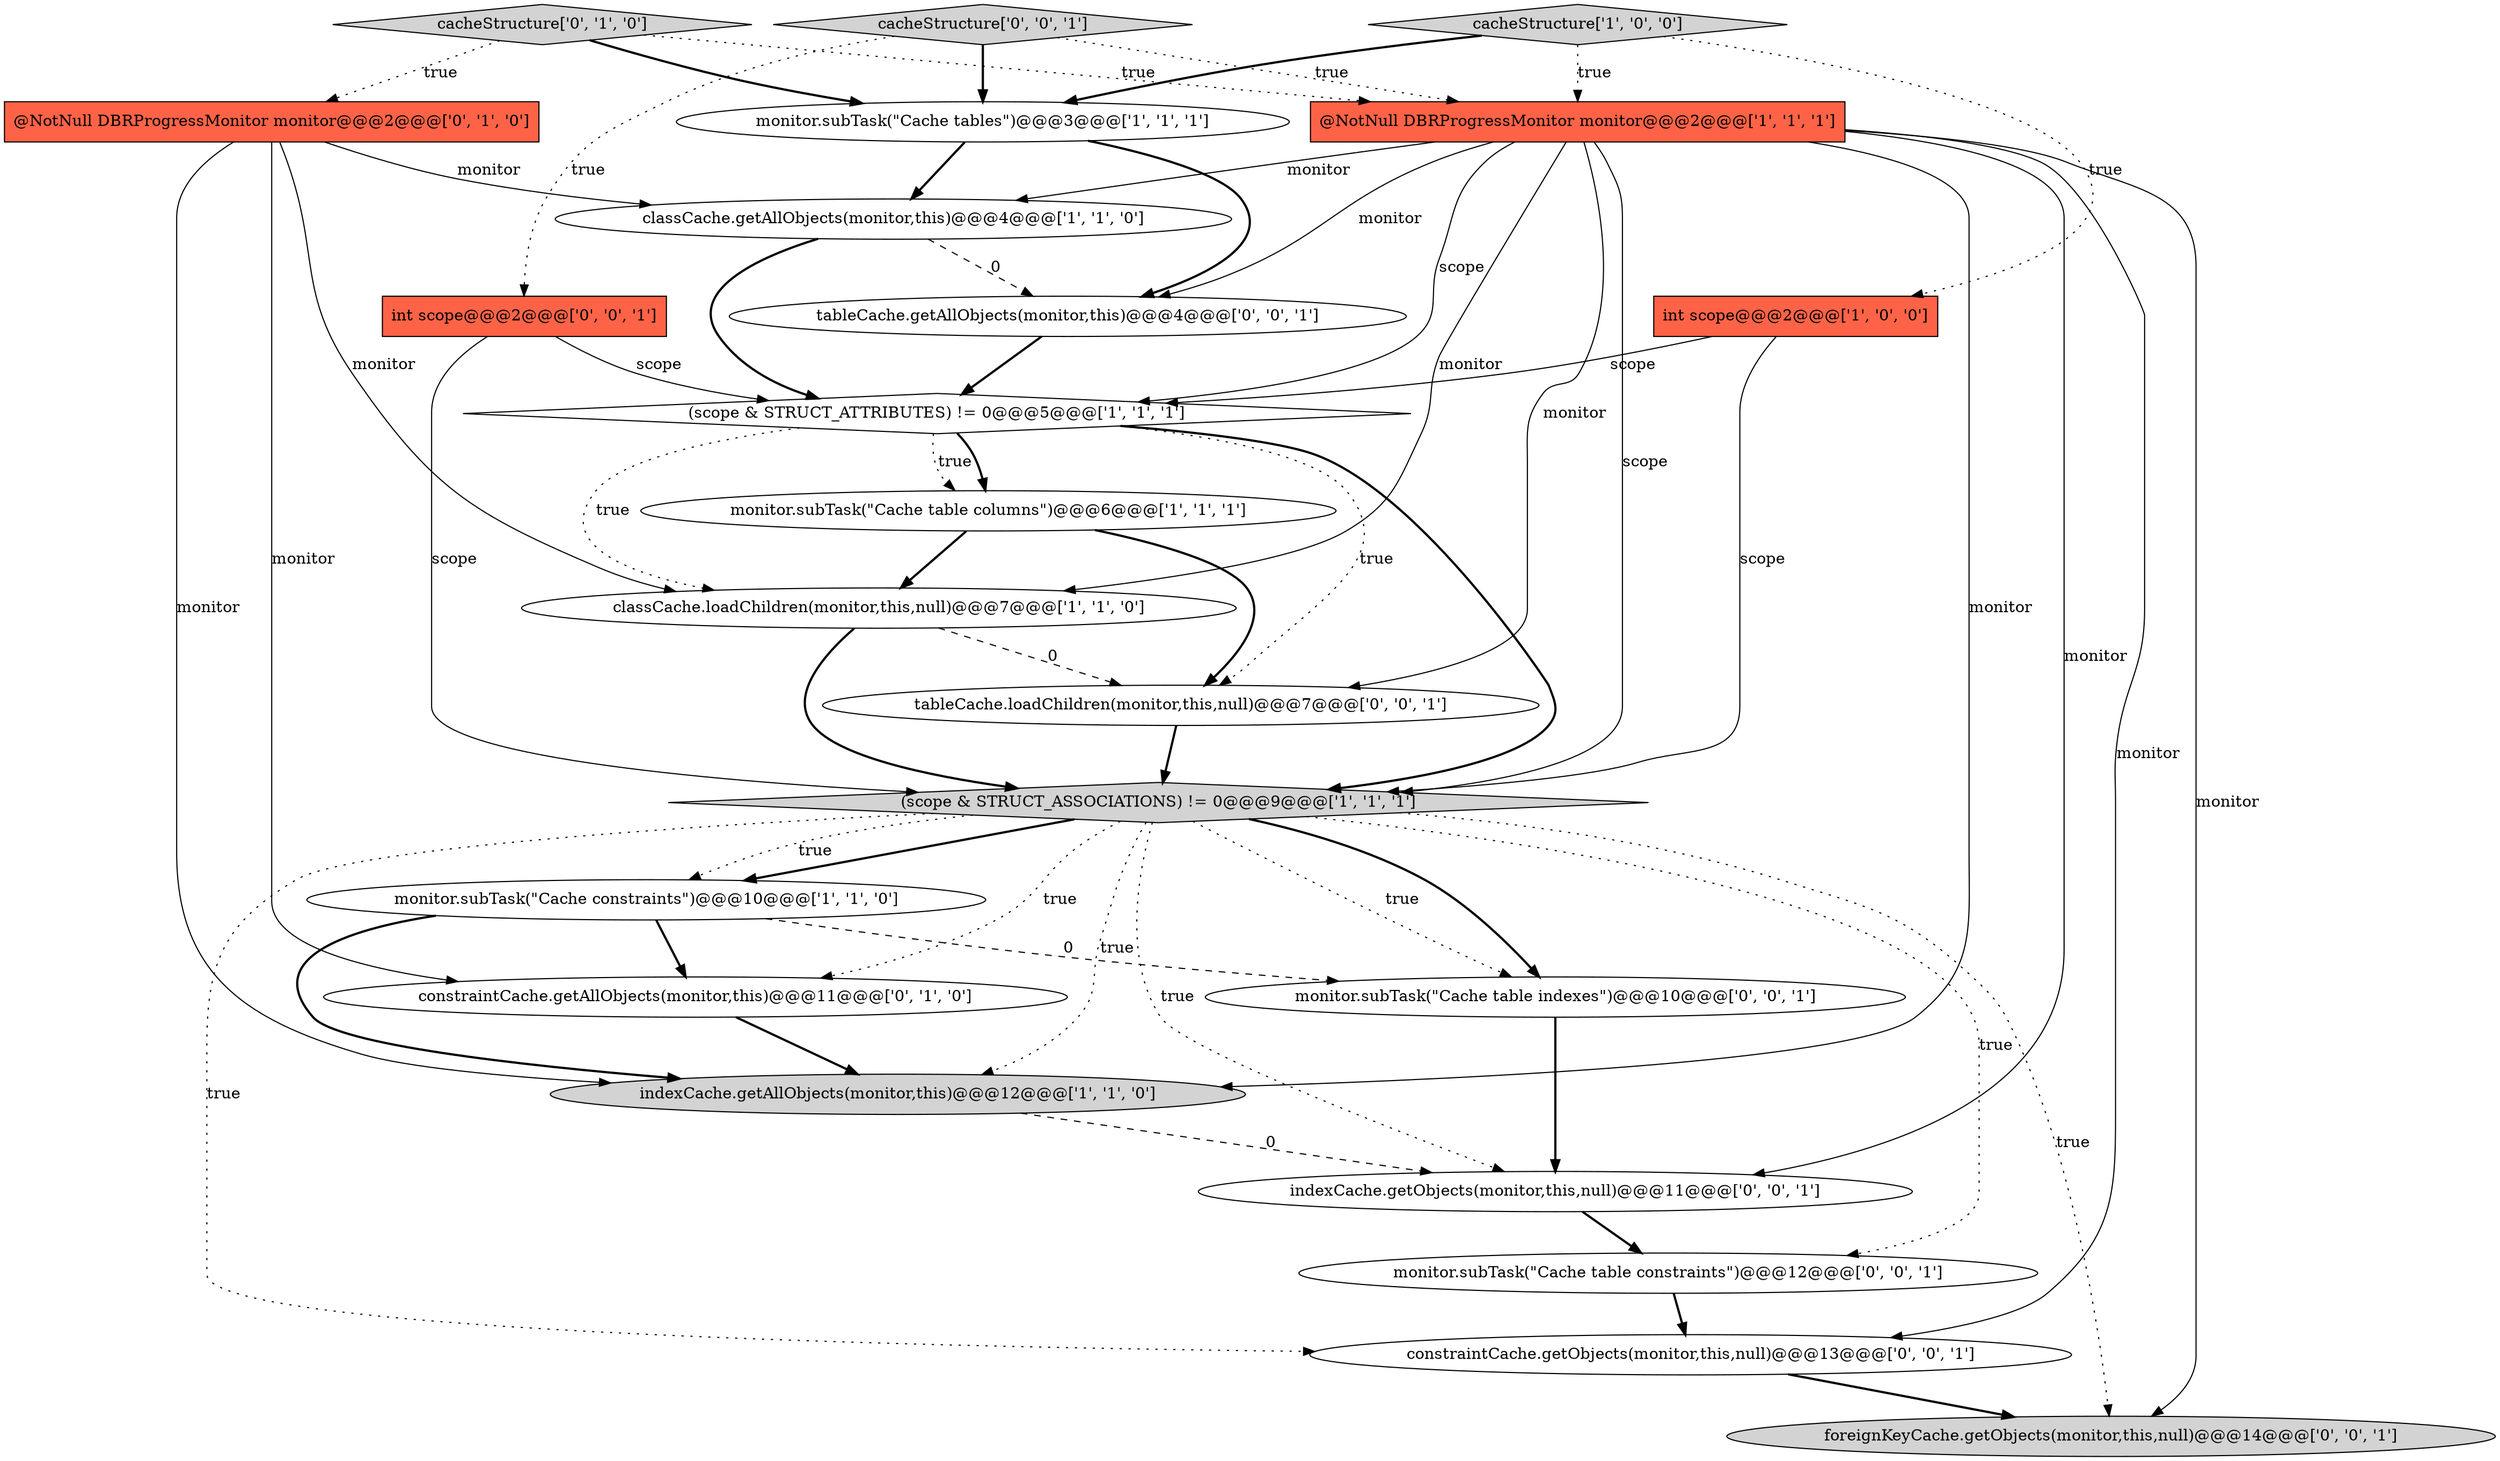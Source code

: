 digraph {
12 [style = filled, label = "constraintCache.getAllObjects(monitor,this)@@@11@@@['0', '1', '0']", fillcolor = white, shape = ellipse image = "AAA1AAABBB2BBB"];
13 [style = filled, label = "cacheStructure['0', '1', '0']", fillcolor = lightgray, shape = diamond image = "AAA0AAABBB2BBB"];
17 [style = filled, label = "monitor.subTask(\"Cache table constraints\")@@@12@@@['0', '0', '1']", fillcolor = white, shape = ellipse image = "AAA0AAABBB3BBB"];
15 [style = filled, label = "tableCache.getAllObjects(monitor,this)@@@4@@@['0', '0', '1']", fillcolor = white, shape = ellipse image = "AAA0AAABBB3BBB"];
7 [style = filled, label = "classCache.getAllObjects(monitor,this)@@@4@@@['1', '1', '0']", fillcolor = white, shape = ellipse image = "AAA0AAABBB1BBB"];
1 [style = filled, label = "(scope & STRUCT_ATTRIBUTES) != 0@@@5@@@['1', '1', '1']", fillcolor = white, shape = diamond image = "AAA0AAABBB1BBB"];
8 [style = filled, label = "cacheStructure['1', '0', '0']", fillcolor = lightgray, shape = diamond image = "AAA0AAABBB1BBB"];
21 [style = filled, label = "indexCache.getObjects(monitor,this,null)@@@11@@@['0', '0', '1']", fillcolor = white, shape = ellipse image = "AAA0AAABBB3BBB"];
22 [style = filled, label = "foreignKeyCache.getObjects(monitor,this,null)@@@14@@@['0', '0', '1']", fillcolor = lightgray, shape = ellipse image = "AAA0AAABBB3BBB"];
20 [style = filled, label = "constraintCache.getObjects(monitor,this,null)@@@13@@@['0', '0', '1']", fillcolor = white, shape = ellipse image = "AAA0AAABBB3BBB"];
3 [style = filled, label = "monitor.subTask(\"Cache constraints\")@@@10@@@['1', '1', '0']", fillcolor = white, shape = ellipse image = "AAA0AAABBB1BBB"];
2 [style = filled, label = "(scope & STRUCT_ASSOCIATIONS) != 0@@@9@@@['1', '1', '1']", fillcolor = lightgray, shape = diamond image = "AAA0AAABBB1BBB"];
0 [style = filled, label = "monitor.subTask(\"Cache table columns\")@@@6@@@['1', '1', '1']", fillcolor = white, shape = ellipse image = "AAA0AAABBB1BBB"];
14 [style = filled, label = "monitor.subTask(\"Cache table indexes\")@@@10@@@['0', '0', '1']", fillcolor = white, shape = ellipse image = "AAA0AAABBB3BBB"];
19 [style = filled, label = "tableCache.loadChildren(monitor,this,null)@@@7@@@['0', '0', '1']", fillcolor = white, shape = ellipse image = "AAA0AAABBB3BBB"];
16 [style = filled, label = "int scope@@@2@@@['0', '0', '1']", fillcolor = tomato, shape = box image = "AAA0AAABBB3BBB"];
9 [style = filled, label = "indexCache.getAllObjects(monitor,this)@@@12@@@['1', '1', '0']", fillcolor = lightgray, shape = ellipse image = "AAA0AAABBB1BBB"];
18 [style = filled, label = "cacheStructure['0', '0', '1']", fillcolor = lightgray, shape = diamond image = "AAA0AAABBB3BBB"];
6 [style = filled, label = "monitor.subTask(\"Cache tables\")@@@3@@@['1', '1', '1']", fillcolor = white, shape = ellipse image = "AAA0AAABBB1BBB"];
11 [style = filled, label = "@NotNull DBRProgressMonitor monitor@@@2@@@['0', '1', '0']", fillcolor = tomato, shape = box image = "AAA0AAABBB2BBB"];
10 [style = filled, label = "classCache.loadChildren(monitor,this,null)@@@7@@@['1', '1', '0']", fillcolor = white, shape = ellipse image = "AAA0AAABBB1BBB"];
5 [style = filled, label = "@NotNull DBRProgressMonitor monitor@@@2@@@['1', '1', '1']", fillcolor = tomato, shape = box image = "AAA0AAABBB1BBB"];
4 [style = filled, label = "int scope@@@2@@@['1', '0', '0']", fillcolor = tomato, shape = box image = "AAA0AAABBB1BBB"];
2->17 [style = dotted, label="true"];
5->19 [style = solid, label="monitor"];
16->1 [style = solid, label="scope"];
4->1 [style = solid, label="scope"];
2->3 [style = dotted, label="true"];
15->1 [style = bold, label=""];
5->20 [style = solid, label="monitor"];
5->9 [style = solid, label="monitor"];
10->2 [style = bold, label=""];
7->15 [style = dashed, label="0"];
6->15 [style = bold, label=""];
1->0 [style = dotted, label="true"];
9->21 [style = dashed, label="0"];
14->21 [style = bold, label=""];
18->5 [style = dotted, label="true"];
2->9 [style = dotted, label="true"];
21->17 [style = bold, label=""];
13->6 [style = bold, label=""];
20->22 [style = bold, label=""];
13->11 [style = dotted, label="true"];
2->20 [style = dotted, label="true"];
0->19 [style = bold, label=""];
5->10 [style = solid, label="monitor"];
3->14 [style = dashed, label="0"];
8->6 [style = bold, label=""];
11->12 [style = solid, label="monitor"];
17->20 [style = bold, label=""];
2->14 [style = dotted, label="true"];
2->21 [style = dotted, label="true"];
2->3 [style = bold, label=""];
11->7 [style = solid, label="monitor"];
5->21 [style = solid, label="monitor"];
0->10 [style = bold, label=""];
12->9 [style = bold, label=""];
18->16 [style = dotted, label="true"];
16->2 [style = solid, label="scope"];
3->12 [style = bold, label=""];
5->7 [style = solid, label="monitor"];
11->10 [style = solid, label="monitor"];
5->15 [style = solid, label="monitor"];
5->1 [style = solid, label="scope"];
3->9 [style = bold, label=""];
2->22 [style = dotted, label="true"];
5->2 [style = solid, label="scope"];
11->9 [style = solid, label="monitor"];
2->12 [style = dotted, label="true"];
8->5 [style = dotted, label="true"];
1->19 [style = dotted, label="true"];
10->19 [style = dashed, label="0"];
5->22 [style = solid, label="monitor"];
2->14 [style = bold, label=""];
19->2 [style = bold, label=""];
7->1 [style = bold, label=""];
13->5 [style = dotted, label="true"];
6->7 [style = bold, label=""];
4->2 [style = solid, label="scope"];
8->4 [style = dotted, label="true"];
1->2 [style = bold, label=""];
1->10 [style = dotted, label="true"];
18->6 [style = bold, label=""];
1->0 [style = bold, label=""];
}
